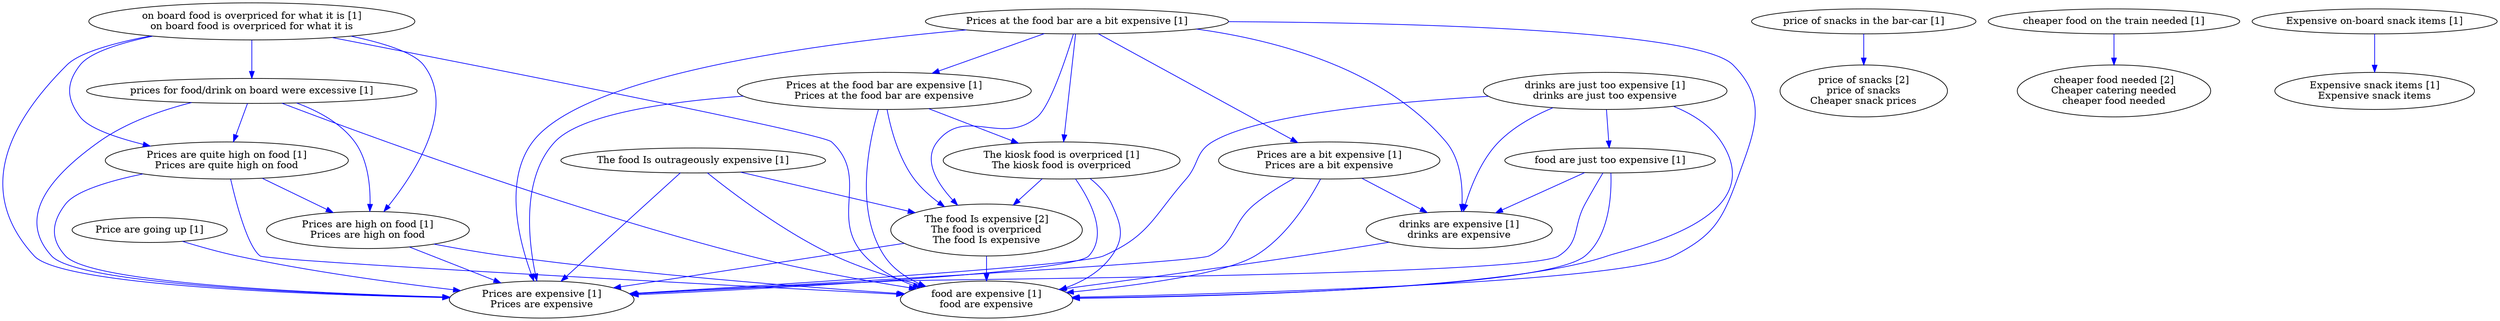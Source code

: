 digraph collapsedGraph {
"The food Is expensive [2]\nThe food is overpriced\nThe food Is expensive""price of snacks [2]\nprice of snacks\nCheaper snack prices""cheaper food needed [2]\nCheaper catering needed\ncheaper food needed""Expensive on-board snack items [1]""Expensive snack items [1]\nExpensive snack items""Price are going up [1]""Prices are quite high on food [1]\nPrices are quite high on food""Prices are high on food [1]\nPrices are high on food""Prices at the food bar are a bit expensive [1]""Prices at the food bar are expensive [1]\nPrices at the food bar are expensive""Prices are expensive [1]\nPrices are expensive""Prices are a bit expensive [1]\nPrices are a bit expensive""The food Is outrageously expensive [1]""The kiosk food is overpriced [1]\nThe kiosk food is overpriced""cheaper food on the train needed [1]""drinks are just too expensive [1]\ndrinks are just too expensive""drinks are expensive [1]\ndrinks are expensive""food are just too expensive [1]""food are expensive [1]\nfood are expensive""on board food is overpriced for what it is [1]\non board food is overpriced for what it is""price of snacks in the bar-car [1]""prices for food/drink on board were excessive [1]""on board food is overpriced for what it is [1]\non board food is overpriced for what it is" -> "Prices are expensive [1]\nPrices are expensive" [color=blue]
"The kiosk food is overpriced [1]\nThe kiosk food is overpriced" -> "The food Is expensive [2]\nThe food is overpriced\nThe food Is expensive" [color=blue]
"The food Is outrageously expensive [1]" -> "food are expensive [1]\nfood are expensive" [color=blue]
"The food Is outrageously expensive [1]" -> "The food Is expensive [2]\nThe food is overpriced\nThe food Is expensive" [color=blue]
"Prices are a bit expensive [1]\nPrices are a bit expensive" -> "drinks are expensive [1]\ndrinks are expensive" [color=blue]
"prices for food/drink on board were excessive [1]" -> "Prices are expensive [1]\nPrices are expensive" [color=blue]
"Prices are quite high on food [1]\nPrices are quite high on food" -> "food are expensive [1]\nfood are expensive" [color=blue]
"The kiosk food is overpriced [1]\nThe kiosk food is overpriced" -> "Prices are expensive [1]\nPrices are expensive" [color=blue]
"Prices are quite high on food [1]\nPrices are quite high on food" -> "Prices are expensive [1]\nPrices are expensive" [color=blue]
"Prices at the food bar are expensive [1]\nPrices at the food bar are expensive" -> "The kiosk food is overpriced [1]\nThe kiosk food is overpriced" [color=blue]
"on board food is overpriced for what it is [1]\non board food is overpriced for what it is" -> "food are expensive [1]\nfood are expensive" [color=blue]
"price of snacks in the bar-car [1]" -> "price of snacks [2]\nprice of snacks\nCheaper snack prices" [color=blue]
"The food Is expensive [2]\nThe food is overpriced\nThe food Is expensive" -> "food are expensive [1]\nfood are expensive" [color=blue]
"Prices are high on food [1]\nPrices are high on food" -> "Prices are expensive [1]\nPrices are expensive" [color=blue]
"drinks are just too expensive [1]\ndrinks are just too expensive" -> "Prices are expensive [1]\nPrices are expensive" [color=blue]
"drinks are just too expensive [1]\ndrinks are just too expensive" -> "food are just too expensive [1]" [color=blue]
"drinks are just too expensive [1]\ndrinks are just too expensive" -> "food are expensive [1]\nfood are expensive" [color=blue]
"prices for food/drink on board were excessive [1]" -> "food are expensive [1]\nfood are expensive" [color=blue]
"food are just too expensive [1]" -> "drinks are expensive [1]\ndrinks are expensive" [color=blue]
"food are just too expensive [1]" -> "Prices are expensive [1]\nPrices are expensive" [color=blue]
"cheaper food on the train needed [1]" -> "cheaper food needed [2]\nCheaper catering needed\ncheaper food needed" [color=blue]
"Prices at the food bar are a bit expensive [1]" -> "The kiosk food is overpriced [1]\nThe kiosk food is overpriced" [color=blue]
"Prices are a bit expensive [1]\nPrices are a bit expensive" -> "food are expensive [1]\nfood are expensive" [color=blue]
"Prices at the food bar are expensive [1]\nPrices at the food bar are expensive" -> "The food Is expensive [2]\nThe food is overpriced\nThe food Is expensive" [color=blue]
"Prices at the food bar are expensive [1]\nPrices at the food bar are expensive" -> "food are expensive [1]\nfood are expensive" [color=blue]
"Prices are high on food [1]\nPrices are high on food" -> "food are expensive [1]\nfood are expensive" [color=blue]
"Prices at the food bar are a bit expensive [1]" -> "food are expensive [1]\nfood are expensive" [color=blue]
"The food Is expensive [2]\nThe food is overpriced\nThe food Is expensive" -> "Prices are expensive [1]\nPrices are expensive" [color=blue]
"on board food is overpriced for what it is [1]\non board food is overpriced for what it is" -> "Prices are quite high on food [1]\nPrices are quite high on food" [color=blue]
"The food Is outrageously expensive [1]" -> "Prices are expensive [1]\nPrices are expensive" [color=blue]
"Prices at the food bar are a bit expensive [1]" -> "The food Is expensive [2]\nThe food is overpriced\nThe food Is expensive" [color=blue]
"drinks are expensive [1]\ndrinks are expensive" -> "food are expensive [1]\nfood are expensive" [color=blue]
"on board food is overpriced for what it is [1]\non board food is overpriced for what it is" -> "prices for food/drink on board were excessive [1]" [color=blue]
"on board food is overpriced for what it is [1]\non board food is overpriced for what it is" -> "Prices are high on food [1]\nPrices are high on food" [color=blue]
"The kiosk food is overpriced [1]\nThe kiosk food is overpriced" -> "food are expensive [1]\nfood are expensive" [color=blue]
"prices for food/drink on board were excessive [1]" -> "Prices are quite high on food [1]\nPrices are quite high on food" [color=blue]
"Price are going up [1]" -> "Prices are expensive [1]\nPrices are expensive" [color=blue]
"prices for food/drink on board were excessive [1]" -> "Prices are high on food [1]\nPrices are high on food" [color=blue]
"Expensive on-board snack items [1]" -> "Expensive snack items [1]\nExpensive snack items" [color=blue]
"Prices are quite high on food [1]\nPrices are quite high on food" -> "Prices are high on food [1]\nPrices are high on food" [color=blue]
"Prices at the food bar are a bit expensive [1]" -> "Prices at the food bar are expensive [1]\nPrices at the food bar are expensive" [color=blue]
"Prices at the food bar are expensive [1]\nPrices at the food bar are expensive" -> "Prices are expensive [1]\nPrices are expensive" [color=blue]
"Prices at the food bar are a bit expensive [1]" -> "Prices are a bit expensive [1]\nPrices are a bit expensive" [color=blue]
"Prices are a bit expensive [1]\nPrices are a bit expensive" -> "Prices are expensive [1]\nPrices are expensive" [color=blue]
"Prices at the food bar are a bit expensive [1]" -> "Prices are expensive [1]\nPrices are expensive" [color=blue]
"drinks are just too expensive [1]\ndrinks are just too expensive" -> "drinks are expensive [1]\ndrinks are expensive" [color=blue]
"food are just too expensive [1]" -> "food are expensive [1]\nfood are expensive" [color=blue]
"Prices at the food bar are a bit expensive [1]" -> "drinks are expensive [1]\ndrinks are expensive" [color=blue]
}